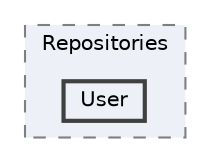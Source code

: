 digraph "D:/project/forCSharp/iShopMainVer2/iShopMainVer2/Repositories/User"
{
 // LATEX_PDF_SIZE
  bgcolor="transparent";
  edge [fontname=Helvetica,fontsize=10,labelfontname=Helvetica,labelfontsize=10];
  node [fontname=Helvetica,fontsize=10,shape=box,height=0.2,width=0.4];
  compound=true
  subgraph clusterdir_96b3229cbed59b1438ebc1141bd7b225 {
    graph [ bgcolor="#edf0f7", pencolor="grey50", label="Repositories", fontname=Helvetica,fontsize=10 style="filled,dashed", URL="dir_96b3229cbed59b1438ebc1141bd7b225.html",tooltip=""]
  dir_98c5f95a60ccab96c644df8f74813ea0 [label="User", fillcolor="#edf0f7", color="grey25", style="filled,bold", URL="dir_98c5f95a60ccab96c644df8f74813ea0.html",tooltip=""];
  }
}
